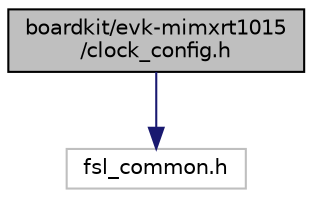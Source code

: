 digraph "boardkit/evk-mimxrt1015/clock_config.h"
{
  edge [fontname="Helvetica",fontsize="10",labelfontname="Helvetica",labelfontsize="10"];
  node [fontname="Helvetica",fontsize="10",shape=record];
  Node0 [label="boardkit/evk-mimxrt1015\l/clock_config.h",height=0.2,width=0.4,color="black", fillcolor="grey75", style="filled", fontcolor="black"];
  Node0 -> Node1 [color="midnightblue",fontsize="10",style="solid",fontname="Helvetica"];
  Node1 [label="fsl_common.h",height=0.2,width=0.4,color="grey75", fillcolor="white", style="filled"];
}

